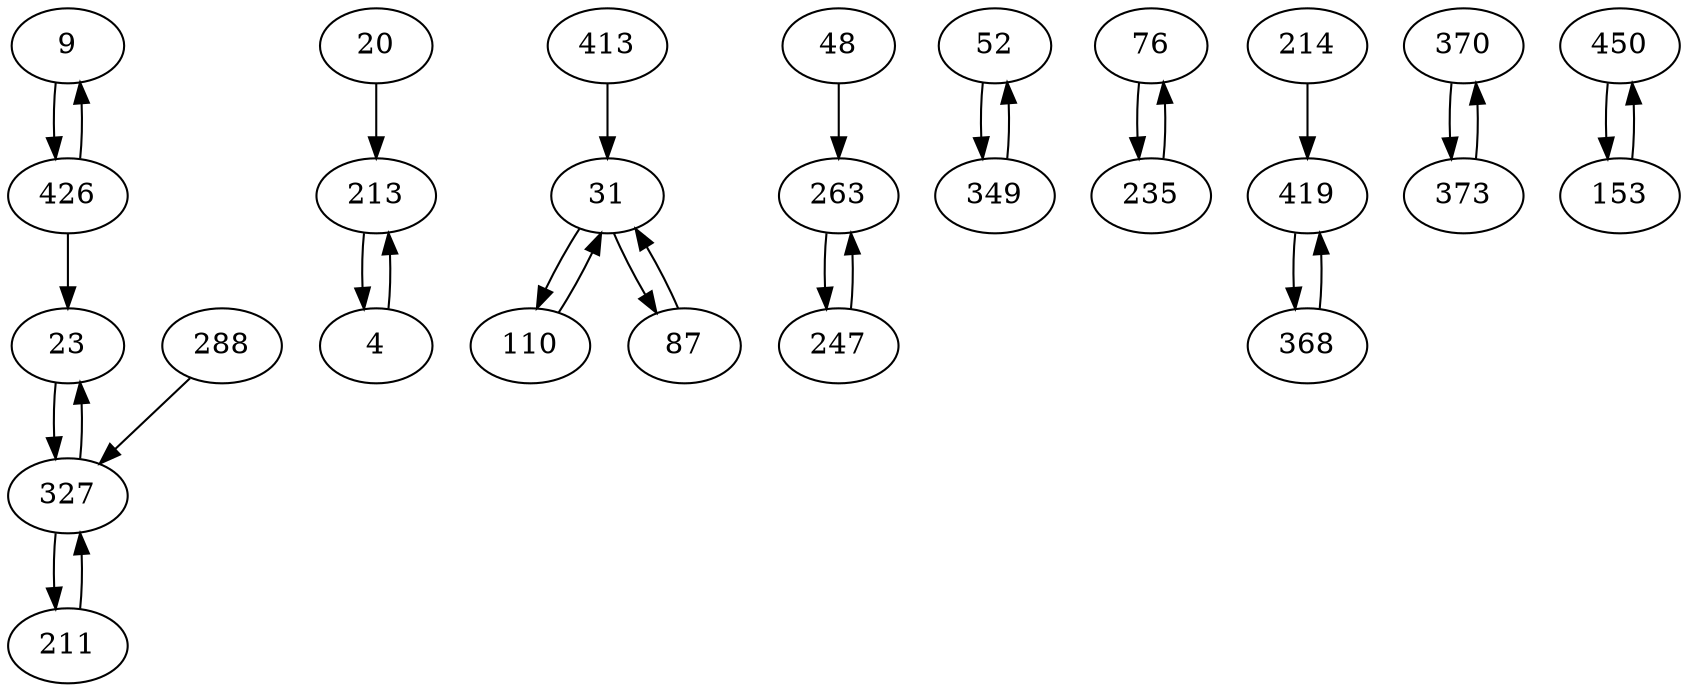 digraph G {
9 -> 426;
20 -> 213;
23 -> 327;
31 -> 110;
48 -> 263;
52 -> 349;
76 -> 235;
87 -> 31;
110 -> 31;
211 -> 327;
213 -> 4;
214 -> 419;
235 -> 76;
263 -> 247;
288 -> 327;
327 -> 211;
349 -> 52;
368 -> 419;
370 -> 373;
413 -> 31;
426 -> 23;
450 -> 153;
4 -> 213;
31 -> 87;
153 -> 450;
247 -> 263;
327 -> 23;
373 -> 370;
419 -> 368;
426 -> 9;
4
9
20
23
31
48
52
76
87
110
153
211
213
214
235
247
263
288
327
349
368
370
373
413
419
426
450
}
